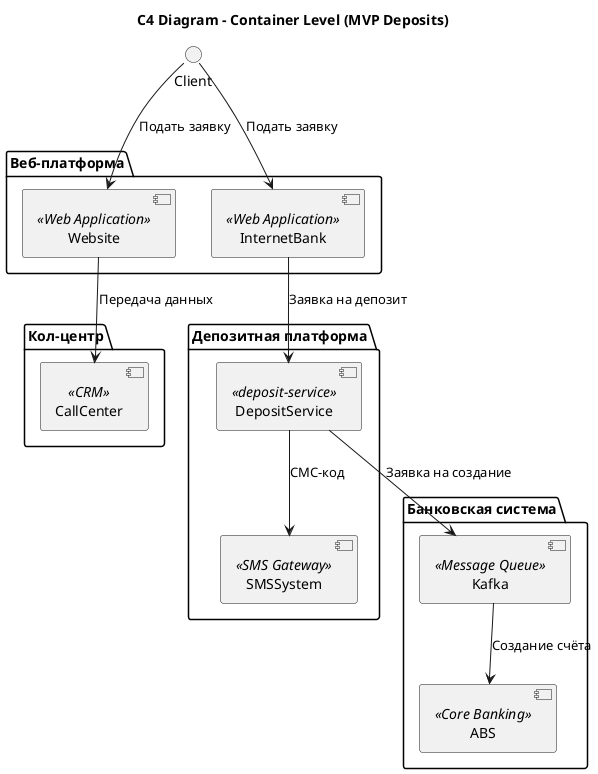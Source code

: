 @startuml

title C4 Diagram - Container Level (MVP Deposits)

package "Веб-платформа" as WebPlatform {
  [Website] <<Web Application>>
  [InternetBank] <<Web Application>>
}

package "Кол-центр" as CallCenterPlatform {
  [CallCenter] <<CRM>>
}

package "Депозитная платформа" as DepositPlatform {
  [DepositService] <<deposit-service>>
  [SMSSystem] <<SMS Gateway>>
}

package "Банковская система" as BankSystem {
  [ABS] <<Core Banking>>
  [Kafka] <<Message Queue>>
}

Client --> [Website] : Подать заявку
Client --> [InternetBank] : Подать заявку
[Website] --> [CallCenter] : Передача данных
[InternetBank] --> [DepositService] : Заявка на депозит
[DepositService] --> [SMSSystem] : СМС-код
[DepositService] --> [Kafka] : Заявка на создание
[Kafka] --> [ABS] : Создание счёта

@enduml